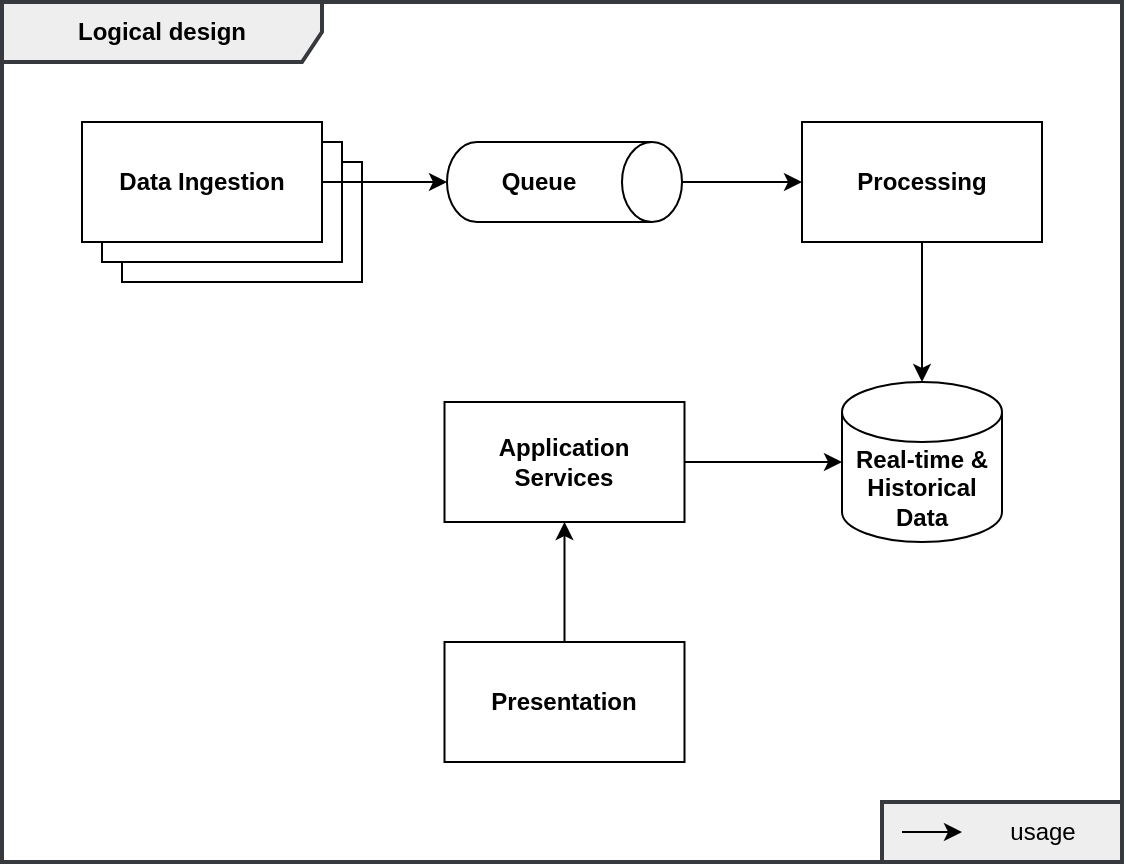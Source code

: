 <mxfile version="25.0.1">
  <diagram name="Page-1" id="0kU-9hBIHeohd03Ha4We">
    <mxGraphModel dx="1217" dy="1014" grid="1" gridSize="10" guides="1" tooltips="1" connect="1" arrows="1" fold="1" page="0" pageScale="1" pageWidth="800" pageHeight="1200" math="0" shadow="0">
      <root>
        <mxCell id="0" />
        <mxCell id="1" parent="0" />
        <mxCell id="fS7vxKkTUC3ZjWZczDmI-2" value="Data Ingestion" style="rounded=0;whiteSpace=wrap;html=1;fontStyle=1" vertex="1" parent="1">
          <mxGeometry x="180" y="290" width="120" height="60" as="geometry" />
        </mxCell>
        <mxCell id="fS7vxKkTUC3ZjWZczDmI-1" value="Data Ingestion" style="rounded=0;whiteSpace=wrap;html=1;fontStyle=1" vertex="1" parent="1">
          <mxGeometry x="170" y="280" width="120" height="60" as="geometry" />
        </mxCell>
        <mxCell id="lUdtwEhFdtQp0Rw-kaZU-6" style="edgeStyle=orthogonalEdgeStyle;rounded=0;orthogonalLoop=1;jettySize=auto;html=1;entryX=0;entryY=0.5;entryDx=0;entryDy=0;" parent="1" source="lUdtwEhFdtQp0Rw-kaZU-2" target="lUdtwEhFdtQp0Rw-kaZU-5" edge="1">
          <mxGeometry relative="1" as="geometry" />
        </mxCell>
        <mxCell id="lUdtwEhFdtQp0Rw-kaZU-2" value="Queue" style="shape=cylinder3;whiteSpace=wrap;html=1;boundedLbl=1;backgroundOutline=1;size=15;rotation=90;horizontal=0;fontStyle=1" parent="1" vertex="1">
          <mxGeometry x="381.25" y="241.25" width="40" height="117.5" as="geometry" />
        </mxCell>
        <mxCell id="lUdtwEhFdtQp0Rw-kaZU-3" value="Data Ingestion" style="rounded=0;whiteSpace=wrap;html=1;fontStyle=1" parent="1" vertex="1">
          <mxGeometry x="160" y="270" width="120" height="60" as="geometry" />
        </mxCell>
        <mxCell id="lUdtwEhFdtQp0Rw-kaZU-4" style="edgeStyle=orthogonalEdgeStyle;rounded=0;orthogonalLoop=1;jettySize=auto;html=1;exitX=1;exitY=0.5;exitDx=0;exitDy=0;entryX=0.5;entryY=1;entryDx=0;entryDy=0;entryPerimeter=0;" parent="1" source="lUdtwEhFdtQp0Rw-kaZU-3" target="lUdtwEhFdtQp0Rw-kaZU-2" edge="1">
          <mxGeometry relative="1" as="geometry" />
        </mxCell>
        <mxCell id="lUdtwEhFdtQp0Rw-kaZU-15" value="" style="edgeStyle=orthogonalEdgeStyle;rounded=0;orthogonalLoop=1;jettySize=auto;html=1;" parent="1" source="lUdtwEhFdtQp0Rw-kaZU-5" target="lUdtwEhFdtQp0Rw-kaZU-7" edge="1">
          <mxGeometry relative="1" as="geometry" />
        </mxCell>
        <mxCell id="lUdtwEhFdtQp0Rw-kaZU-5" value="Processing" style="rounded=0;whiteSpace=wrap;html=1;fontStyle=1" parent="1" vertex="1">
          <mxGeometry x="520" y="270" width="120" height="60" as="geometry" />
        </mxCell>
        <mxCell id="lUdtwEhFdtQp0Rw-kaZU-7" value="Real-time &amp;amp; Historical Data" style="shape=cylinder3;whiteSpace=wrap;html=1;boundedLbl=1;backgroundOutline=1;size=15;fontStyle=1" parent="1" vertex="1">
          <mxGeometry x="540" y="400" width="80" height="80" as="geometry" />
        </mxCell>
        <mxCell id="lUdtwEhFdtQp0Rw-kaZU-12" value="" style="edgeStyle=orthogonalEdgeStyle;rounded=0;orthogonalLoop=1;jettySize=auto;html=1;" parent="1" source="lUdtwEhFdtQp0Rw-kaZU-11" target="lUdtwEhFdtQp0Rw-kaZU-7" edge="1">
          <mxGeometry relative="1" as="geometry" />
        </mxCell>
        <mxCell id="lUdtwEhFdtQp0Rw-kaZU-11" value="Application Services" style="rounded=0;whiteSpace=wrap;html=1;fontStyle=1;" parent="1" vertex="1">
          <mxGeometry x="341.25" y="410" width="120" height="60" as="geometry" />
        </mxCell>
        <mxCell id="lUdtwEhFdtQp0Rw-kaZU-14" value="" style="edgeStyle=orthogonalEdgeStyle;rounded=0;orthogonalLoop=1;jettySize=auto;html=1;" parent="1" source="lUdtwEhFdtQp0Rw-kaZU-13" target="lUdtwEhFdtQp0Rw-kaZU-11" edge="1">
          <mxGeometry relative="1" as="geometry" />
        </mxCell>
        <mxCell id="lUdtwEhFdtQp0Rw-kaZU-13" value="Presentation" style="rounded=0;whiteSpace=wrap;html=1;fontStyle=1" parent="1" vertex="1">
          <mxGeometry x="341.25" y="530" width="120" height="60" as="geometry" />
        </mxCell>
        <mxCell id="lUdtwEhFdtQp0Rw-kaZU-16" value="Logical design" style="shape=umlFrame;whiteSpace=wrap;html=1;pointerEvents=0;recursiveResize=0;container=1;collapsible=0;width=160;fillColor=#eeeeee;strokeColor=#36393d;strokeWidth=2;fontStyle=1" parent="1" vertex="1">
          <mxGeometry x="120" y="210" width="560" height="430" as="geometry" />
        </mxCell>
        <mxCell id="fS7vxKkTUC3ZjWZczDmI-3" value="" style="rounded=0;whiteSpace=wrap;html=1;fontStyle=1;strokeWidth=2;fillColor=#eeeeee;strokeColor=#36393d;" vertex="1" parent="lUdtwEhFdtQp0Rw-kaZU-16">
          <mxGeometry x="440" y="400" width="120" height="30" as="geometry" />
        </mxCell>
        <mxCell id="fS7vxKkTUC3ZjWZczDmI-4" value="" style="edgeStyle=orthogonalEdgeStyle;rounded=0;orthogonalLoop=1;jettySize=auto;html=1;flowAnimation=0;" edge="1" parent="lUdtwEhFdtQp0Rw-kaZU-16">
          <mxGeometry relative="1" as="geometry">
            <mxPoint x="450" y="415" as="sourcePoint" />
            <mxPoint x="480" y="414.86" as="targetPoint" />
            <Array as="points">
              <mxPoint x="450" y="415" />
              <mxPoint x="480" y="415" />
            </Array>
          </mxGeometry>
        </mxCell>
        <mxCell id="fS7vxKkTUC3ZjWZczDmI-5" value="usage" style="text;html=1;align=center;verticalAlign=middle;resizable=0;points=[];autosize=1;strokeColor=none;fillColor=none;" vertex="1" parent="lUdtwEhFdtQp0Rw-kaZU-16">
          <mxGeometry x="490" y="400" width="60" height="30" as="geometry" />
        </mxCell>
      </root>
    </mxGraphModel>
  </diagram>
</mxfile>
